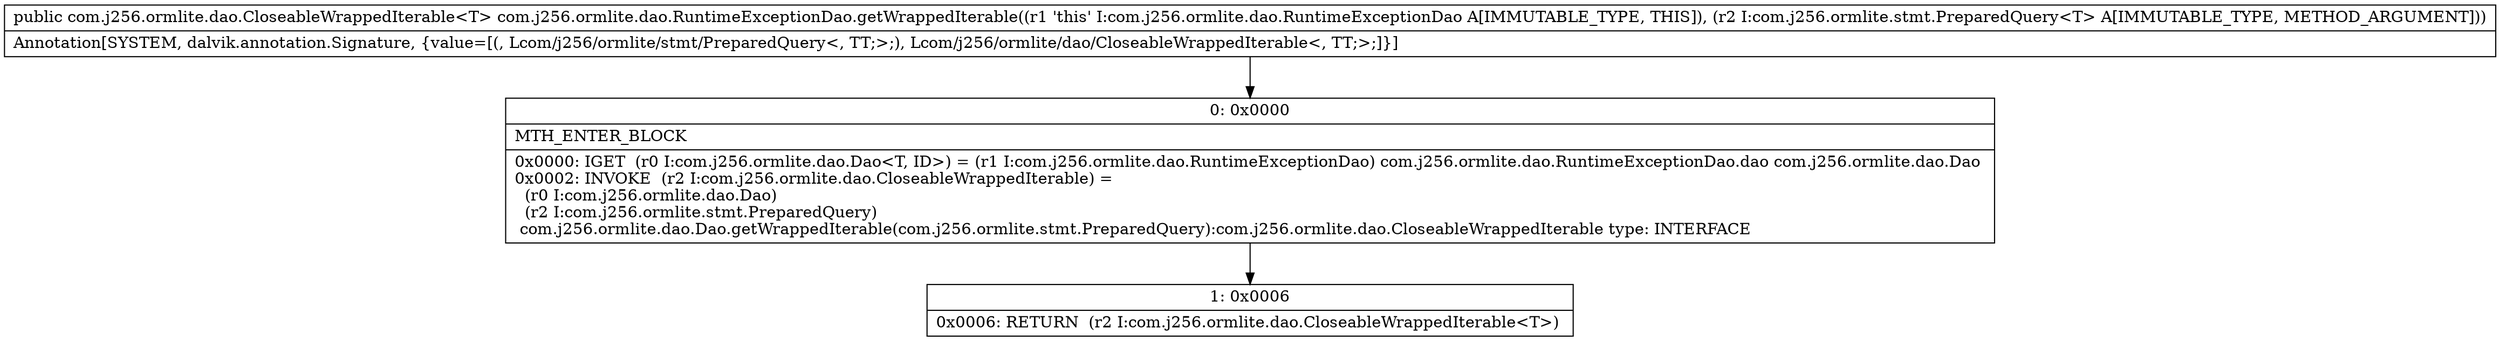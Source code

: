 digraph "CFG forcom.j256.ormlite.dao.RuntimeExceptionDao.getWrappedIterable(Lcom\/j256\/ormlite\/stmt\/PreparedQuery;)Lcom\/j256\/ormlite\/dao\/CloseableWrappedIterable;" {
Node_0 [shape=record,label="{0\:\ 0x0000|MTH_ENTER_BLOCK\l|0x0000: IGET  (r0 I:com.j256.ormlite.dao.Dao\<T, ID\>) = (r1 I:com.j256.ormlite.dao.RuntimeExceptionDao) com.j256.ormlite.dao.RuntimeExceptionDao.dao com.j256.ormlite.dao.Dao \l0x0002: INVOKE  (r2 I:com.j256.ormlite.dao.CloseableWrappedIterable) = \l  (r0 I:com.j256.ormlite.dao.Dao)\l  (r2 I:com.j256.ormlite.stmt.PreparedQuery)\l com.j256.ormlite.dao.Dao.getWrappedIterable(com.j256.ormlite.stmt.PreparedQuery):com.j256.ormlite.dao.CloseableWrappedIterable type: INTERFACE \l}"];
Node_1 [shape=record,label="{1\:\ 0x0006|0x0006: RETURN  (r2 I:com.j256.ormlite.dao.CloseableWrappedIterable\<T\>) \l}"];
MethodNode[shape=record,label="{public com.j256.ormlite.dao.CloseableWrappedIterable\<T\> com.j256.ormlite.dao.RuntimeExceptionDao.getWrappedIterable((r1 'this' I:com.j256.ormlite.dao.RuntimeExceptionDao A[IMMUTABLE_TYPE, THIS]), (r2 I:com.j256.ormlite.stmt.PreparedQuery\<T\> A[IMMUTABLE_TYPE, METHOD_ARGUMENT]))  | Annotation[SYSTEM, dalvik.annotation.Signature, \{value=[(, Lcom\/j256\/ormlite\/stmt\/PreparedQuery\<, TT;\>;), Lcom\/j256\/ormlite\/dao\/CloseableWrappedIterable\<, TT;\>;]\}]\l}"];
MethodNode -> Node_0;
Node_0 -> Node_1;
}

